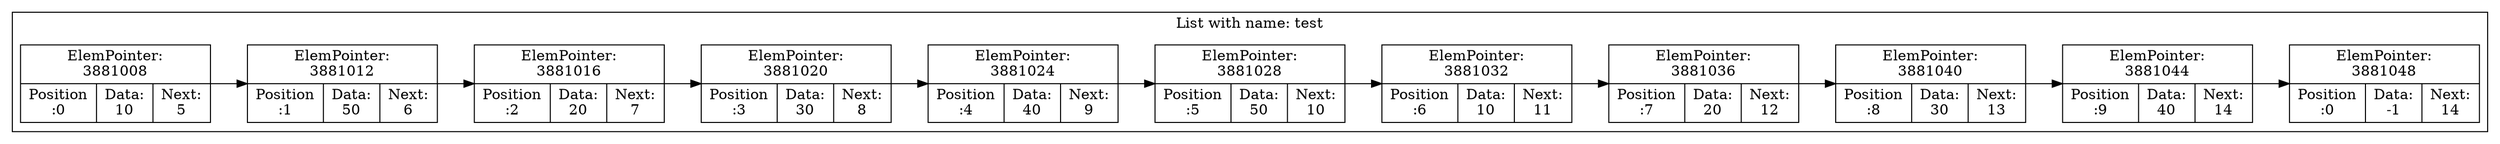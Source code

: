 digraph G{
rankdir=LR;
subgraph clusterlist {
0 [shape=record, label="ElemPointer:\n3881008 | {Position\n:0 | Data:\n10 | Next:\n5}"];
1 [shape=record, label="ElemPointer:\n3881012 | {Position\n:50 | Data:\n6 | Next:\n5}"];
0->1
1 [shape=record, label="ElemPointer:\n3881012 | {Position\n:1 | Data:\n50 | Next:\n6}"];
2 [shape=record, label="ElemPointer:\n3881016 | {Position\n:20 | Data:\n7 | Next:\n6}"];
1->2
2 [shape=record, label="ElemPointer:\n3881016 | {Position\n:2 | Data:\n20 | Next:\n7}"];
3 [shape=record, label="ElemPointer:\n3881020 | {Position\n:30 | Data:\n8 | Next:\n7}"];
2->3
3 [shape=record, label="ElemPointer:\n3881020 | {Position\n:3 | Data:\n30 | Next:\n8}"];
4 [shape=record, label="ElemPointer:\n3881024 | {Position\n:40 | Data:\n9 | Next:\n8}"];
3->4
4 [shape=record, label="ElemPointer:\n3881024 | {Position\n:4 | Data:\n40 | Next:\n9}"];
5 [shape=record, label="ElemPointer:\n3881028 | {Position\n:50 | Data:\n10 | Next:\n9}"];
4->5
5 [shape=record, label="ElemPointer:\n3881028 | {Position\n:5 | Data:\n50 | Next:\n10}"];
6 [shape=record, label="ElemPointer:\n3881032 | {Position\n:10 | Data:\n11 | Next:\n10}"];
5->6
6 [shape=record, label="ElemPointer:\n3881032 | {Position\n:6 | Data:\n10 | Next:\n11}"];
7 [shape=record, label="ElemPointer:\n3881036 | {Position\n:20 | Data:\n12 | Next:\n11}"];
6->7
7 [shape=record, label="ElemPointer:\n3881036 | {Position\n:7 | Data:\n20 | Next:\n12}"];
8 [shape=record, label="ElemPointer:\n3881040 | {Position\n:30 | Data:\n13 | Next:\n12}"];
7->8
8 [shape=record, label="ElemPointer:\n3881040 | {Position\n:8 | Data:\n30 | Next:\n13}"];
9 [shape=record, label="ElemPointer:\n3881044 | {Position\n:40 | Data:\n14 | Next:\n13}"];
8->9
9 [shape=record, label="ElemPointer:\n3881044 | {Position\n:9 | Data:\n40 | Next:\n14}"];
10 [shape=record, label="ElemPointer:\n3881048 | {Position\n:0 | Data:\n-1 | Next:\n14}"];
9->10
label = "List with name: test"}
}
